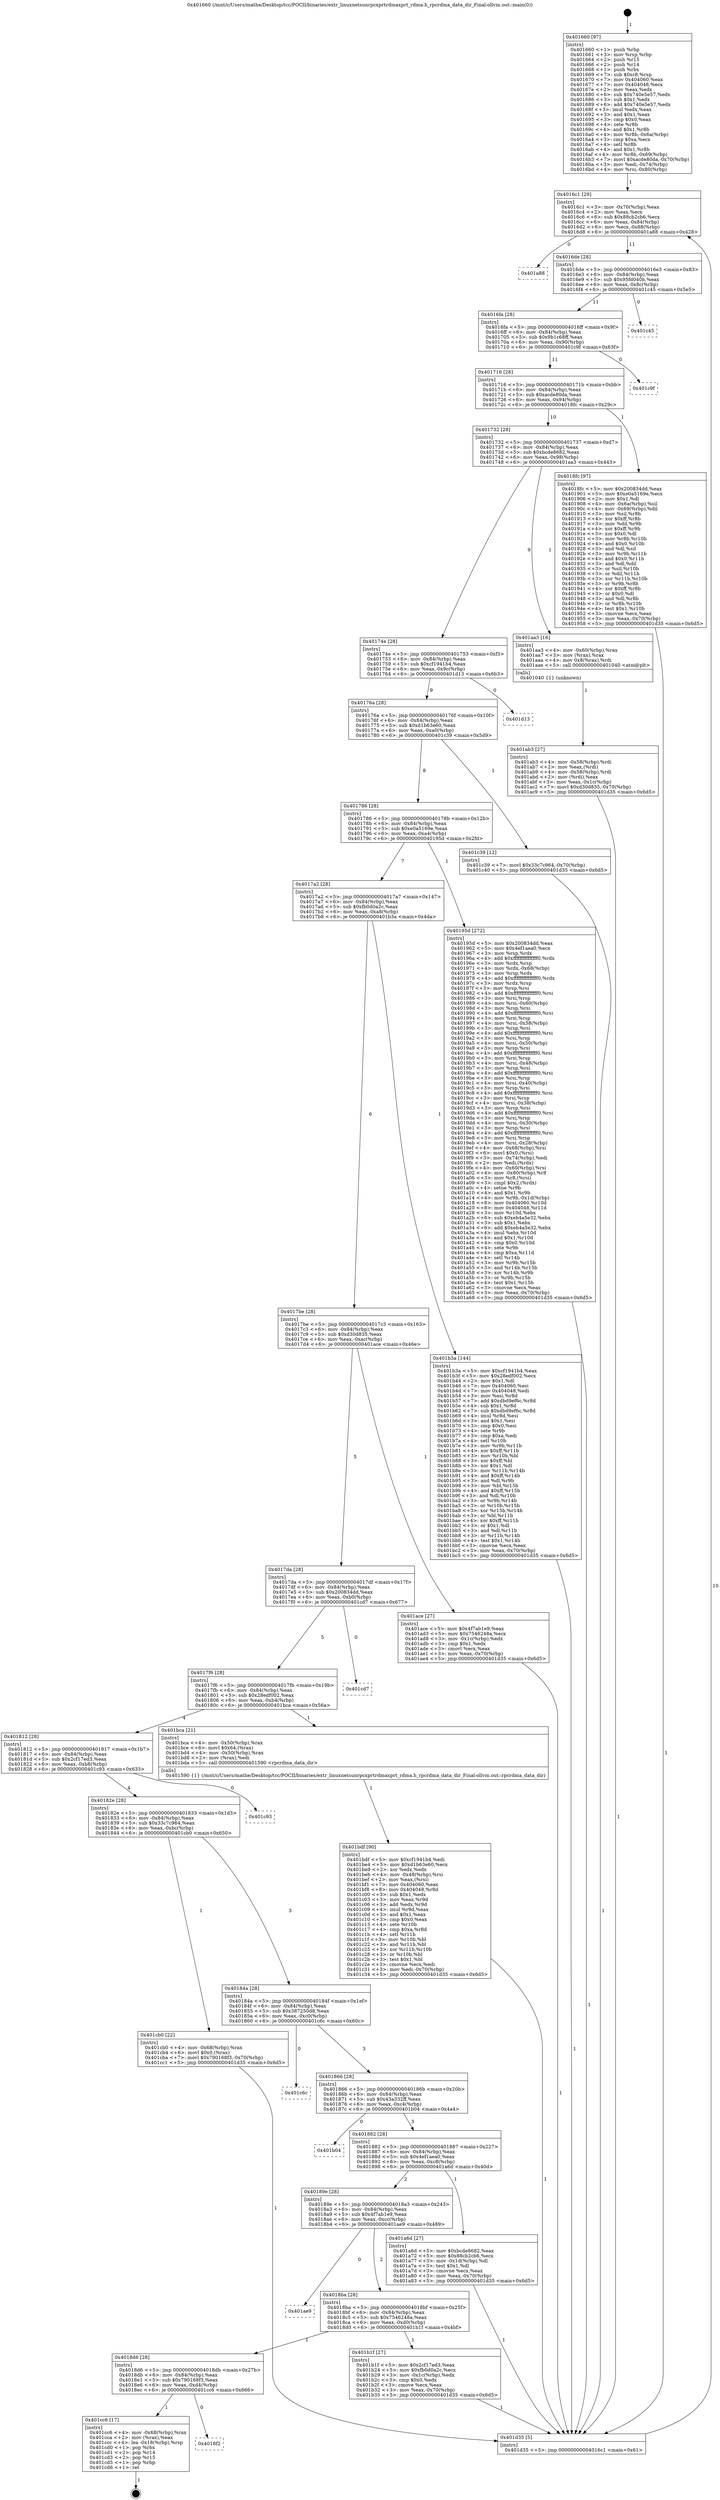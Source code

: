digraph "0x401660" {
  label = "0x401660 (/mnt/c/Users/mathe/Desktop/tcc/POCII/binaries/extr_linuxnetsunrpcxprtrdmaxprt_rdma.h_rpcrdma_data_dir_Final-ollvm.out::main(0))"
  labelloc = "t"
  node[shape=record]

  Entry [label="",width=0.3,height=0.3,shape=circle,fillcolor=black,style=filled]
  "0x4016c1" [label="{
     0x4016c1 [29]\l
     | [instrs]\l
     &nbsp;&nbsp;0x4016c1 \<+3\>: mov -0x70(%rbp),%eax\l
     &nbsp;&nbsp;0x4016c4 \<+2\>: mov %eax,%ecx\l
     &nbsp;&nbsp;0x4016c6 \<+6\>: sub $0x88cb2cb6,%ecx\l
     &nbsp;&nbsp;0x4016cc \<+6\>: mov %eax,-0x84(%rbp)\l
     &nbsp;&nbsp;0x4016d2 \<+6\>: mov %ecx,-0x88(%rbp)\l
     &nbsp;&nbsp;0x4016d8 \<+6\>: je 0000000000401a88 \<main+0x428\>\l
  }"]
  "0x401a88" [label="{
     0x401a88\l
  }", style=dashed]
  "0x4016de" [label="{
     0x4016de [28]\l
     | [instrs]\l
     &nbsp;&nbsp;0x4016de \<+5\>: jmp 00000000004016e3 \<main+0x83\>\l
     &nbsp;&nbsp;0x4016e3 \<+6\>: mov -0x84(%rbp),%eax\l
     &nbsp;&nbsp;0x4016e9 \<+5\>: sub $0x95fd040b,%eax\l
     &nbsp;&nbsp;0x4016ee \<+6\>: mov %eax,-0x8c(%rbp)\l
     &nbsp;&nbsp;0x4016f4 \<+6\>: je 0000000000401c45 \<main+0x5e5\>\l
  }"]
  Exit [label="",width=0.3,height=0.3,shape=circle,fillcolor=black,style=filled,peripheries=2]
  "0x401c45" [label="{
     0x401c45\l
  }", style=dashed]
  "0x4016fa" [label="{
     0x4016fa [28]\l
     | [instrs]\l
     &nbsp;&nbsp;0x4016fa \<+5\>: jmp 00000000004016ff \<main+0x9f\>\l
     &nbsp;&nbsp;0x4016ff \<+6\>: mov -0x84(%rbp),%eax\l
     &nbsp;&nbsp;0x401705 \<+5\>: sub $0x9b1c68ff,%eax\l
     &nbsp;&nbsp;0x40170a \<+6\>: mov %eax,-0x90(%rbp)\l
     &nbsp;&nbsp;0x401710 \<+6\>: je 0000000000401c9f \<main+0x63f\>\l
  }"]
  "0x4018f2" [label="{
     0x4018f2\l
  }", style=dashed]
  "0x401c9f" [label="{
     0x401c9f\l
  }", style=dashed]
  "0x401716" [label="{
     0x401716 [28]\l
     | [instrs]\l
     &nbsp;&nbsp;0x401716 \<+5\>: jmp 000000000040171b \<main+0xbb\>\l
     &nbsp;&nbsp;0x40171b \<+6\>: mov -0x84(%rbp),%eax\l
     &nbsp;&nbsp;0x401721 \<+5\>: sub $0xacde80da,%eax\l
     &nbsp;&nbsp;0x401726 \<+6\>: mov %eax,-0x94(%rbp)\l
     &nbsp;&nbsp;0x40172c \<+6\>: je 00000000004018fc \<main+0x29c\>\l
  }"]
  "0x401cc6" [label="{
     0x401cc6 [17]\l
     | [instrs]\l
     &nbsp;&nbsp;0x401cc6 \<+4\>: mov -0x68(%rbp),%rax\l
     &nbsp;&nbsp;0x401cca \<+2\>: mov (%rax),%eax\l
     &nbsp;&nbsp;0x401ccc \<+4\>: lea -0x18(%rbp),%rsp\l
     &nbsp;&nbsp;0x401cd0 \<+1\>: pop %rbx\l
     &nbsp;&nbsp;0x401cd1 \<+2\>: pop %r14\l
     &nbsp;&nbsp;0x401cd3 \<+2\>: pop %r15\l
     &nbsp;&nbsp;0x401cd5 \<+1\>: pop %rbp\l
     &nbsp;&nbsp;0x401cd6 \<+1\>: ret\l
  }"]
  "0x4018fc" [label="{
     0x4018fc [97]\l
     | [instrs]\l
     &nbsp;&nbsp;0x4018fc \<+5\>: mov $0x200834dd,%eax\l
     &nbsp;&nbsp;0x401901 \<+5\>: mov $0xe0a5169e,%ecx\l
     &nbsp;&nbsp;0x401906 \<+2\>: mov $0x1,%dl\l
     &nbsp;&nbsp;0x401908 \<+4\>: mov -0x6a(%rbp),%sil\l
     &nbsp;&nbsp;0x40190c \<+4\>: mov -0x69(%rbp),%dil\l
     &nbsp;&nbsp;0x401910 \<+3\>: mov %sil,%r8b\l
     &nbsp;&nbsp;0x401913 \<+4\>: xor $0xff,%r8b\l
     &nbsp;&nbsp;0x401917 \<+3\>: mov %dil,%r9b\l
     &nbsp;&nbsp;0x40191a \<+4\>: xor $0xff,%r9b\l
     &nbsp;&nbsp;0x40191e \<+3\>: xor $0x0,%dl\l
     &nbsp;&nbsp;0x401921 \<+3\>: mov %r8b,%r10b\l
     &nbsp;&nbsp;0x401924 \<+4\>: and $0x0,%r10b\l
     &nbsp;&nbsp;0x401928 \<+3\>: and %dl,%sil\l
     &nbsp;&nbsp;0x40192b \<+3\>: mov %r9b,%r11b\l
     &nbsp;&nbsp;0x40192e \<+4\>: and $0x0,%r11b\l
     &nbsp;&nbsp;0x401932 \<+3\>: and %dl,%dil\l
     &nbsp;&nbsp;0x401935 \<+3\>: or %sil,%r10b\l
     &nbsp;&nbsp;0x401938 \<+3\>: or %dil,%r11b\l
     &nbsp;&nbsp;0x40193b \<+3\>: xor %r11b,%r10b\l
     &nbsp;&nbsp;0x40193e \<+3\>: or %r9b,%r8b\l
     &nbsp;&nbsp;0x401941 \<+4\>: xor $0xff,%r8b\l
     &nbsp;&nbsp;0x401945 \<+3\>: or $0x0,%dl\l
     &nbsp;&nbsp;0x401948 \<+3\>: and %dl,%r8b\l
     &nbsp;&nbsp;0x40194b \<+3\>: or %r8b,%r10b\l
     &nbsp;&nbsp;0x40194e \<+4\>: test $0x1,%r10b\l
     &nbsp;&nbsp;0x401952 \<+3\>: cmovne %ecx,%eax\l
     &nbsp;&nbsp;0x401955 \<+3\>: mov %eax,-0x70(%rbp)\l
     &nbsp;&nbsp;0x401958 \<+5\>: jmp 0000000000401d35 \<main+0x6d5\>\l
  }"]
  "0x401732" [label="{
     0x401732 [28]\l
     | [instrs]\l
     &nbsp;&nbsp;0x401732 \<+5\>: jmp 0000000000401737 \<main+0xd7\>\l
     &nbsp;&nbsp;0x401737 \<+6\>: mov -0x84(%rbp),%eax\l
     &nbsp;&nbsp;0x40173d \<+5\>: sub $0xbcde8682,%eax\l
     &nbsp;&nbsp;0x401742 \<+6\>: mov %eax,-0x98(%rbp)\l
     &nbsp;&nbsp;0x401748 \<+6\>: je 0000000000401aa3 \<main+0x443\>\l
  }"]
  "0x401d35" [label="{
     0x401d35 [5]\l
     | [instrs]\l
     &nbsp;&nbsp;0x401d35 \<+5\>: jmp 00000000004016c1 \<main+0x61\>\l
  }"]
  "0x401660" [label="{
     0x401660 [97]\l
     | [instrs]\l
     &nbsp;&nbsp;0x401660 \<+1\>: push %rbp\l
     &nbsp;&nbsp;0x401661 \<+3\>: mov %rsp,%rbp\l
     &nbsp;&nbsp;0x401664 \<+2\>: push %r15\l
     &nbsp;&nbsp;0x401666 \<+2\>: push %r14\l
     &nbsp;&nbsp;0x401668 \<+1\>: push %rbx\l
     &nbsp;&nbsp;0x401669 \<+7\>: sub $0xc8,%rsp\l
     &nbsp;&nbsp;0x401670 \<+7\>: mov 0x404060,%eax\l
     &nbsp;&nbsp;0x401677 \<+7\>: mov 0x404048,%ecx\l
     &nbsp;&nbsp;0x40167e \<+2\>: mov %eax,%edx\l
     &nbsp;&nbsp;0x401680 \<+6\>: sub $0x740e5e57,%edx\l
     &nbsp;&nbsp;0x401686 \<+3\>: sub $0x1,%edx\l
     &nbsp;&nbsp;0x401689 \<+6\>: add $0x740e5e57,%edx\l
     &nbsp;&nbsp;0x40168f \<+3\>: imul %edx,%eax\l
     &nbsp;&nbsp;0x401692 \<+3\>: and $0x1,%eax\l
     &nbsp;&nbsp;0x401695 \<+3\>: cmp $0x0,%eax\l
     &nbsp;&nbsp;0x401698 \<+4\>: sete %r8b\l
     &nbsp;&nbsp;0x40169c \<+4\>: and $0x1,%r8b\l
     &nbsp;&nbsp;0x4016a0 \<+4\>: mov %r8b,-0x6a(%rbp)\l
     &nbsp;&nbsp;0x4016a4 \<+3\>: cmp $0xa,%ecx\l
     &nbsp;&nbsp;0x4016a7 \<+4\>: setl %r8b\l
     &nbsp;&nbsp;0x4016ab \<+4\>: and $0x1,%r8b\l
     &nbsp;&nbsp;0x4016af \<+4\>: mov %r8b,-0x69(%rbp)\l
     &nbsp;&nbsp;0x4016b3 \<+7\>: movl $0xacde80da,-0x70(%rbp)\l
     &nbsp;&nbsp;0x4016ba \<+3\>: mov %edi,-0x74(%rbp)\l
     &nbsp;&nbsp;0x4016bd \<+4\>: mov %rsi,-0x80(%rbp)\l
  }"]
  "0x401bdf" [label="{
     0x401bdf [90]\l
     | [instrs]\l
     &nbsp;&nbsp;0x401bdf \<+5\>: mov $0xcf1941b4,%edi\l
     &nbsp;&nbsp;0x401be4 \<+5\>: mov $0xd1b63e60,%ecx\l
     &nbsp;&nbsp;0x401be9 \<+2\>: xor %edx,%edx\l
     &nbsp;&nbsp;0x401beb \<+4\>: mov -0x48(%rbp),%rsi\l
     &nbsp;&nbsp;0x401bef \<+2\>: mov %eax,(%rsi)\l
     &nbsp;&nbsp;0x401bf1 \<+7\>: mov 0x404060,%eax\l
     &nbsp;&nbsp;0x401bf8 \<+8\>: mov 0x404048,%r8d\l
     &nbsp;&nbsp;0x401c00 \<+3\>: sub $0x1,%edx\l
     &nbsp;&nbsp;0x401c03 \<+3\>: mov %eax,%r9d\l
     &nbsp;&nbsp;0x401c06 \<+3\>: add %edx,%r9d\l
     &nbsp;&nbsp;0x401c09 \<+4\>: imul %r9d,%eax\l
     &nbsp;&nbsp;0x401c0d \<+3\>: and $0x1,%eax\l
     &nbsp;&nbsp;0x401c10 \<+3\>: cmp $0x0,%eax\l
     &nbsp;&nbsp;0x401c13 \<+4\>: sete %r10b\l
     &nbsp;&nbsp;0x401c17 \<+4\>: cmp $0xa,%r8d\l
     &nbsp;&nbsp;0x401c1b \<+4\>: setl %r11b\l
     &nbsp;&nbsp;0x401c1f \<+3\>: mov %r10b,%bl\l
     &nbsp;&nbsp;0x401c22 \<+3\>: and %r11b,%bl\l
     &nbsp;&nbsp;0x401c25 \<+3\>: xor %r11b,%r10b\l
     &nbsp;&nbsp;0x401c28 \<+3\>: or %r10b,%bl\l
     &nbsp;&nbsp;0x401c2b \<+3\>: test $0x1,%bl\l
     &nbsp;&nbsp;0x401c2e \<+3\>: cmovne %ecx,%edi\l
     &nbsp;&nbsp;0x401c31 \<+3\>: mov %edi,-0x70(%rbp)\l
     &nbsp;&nbsp;0x401c34 \<+5\>: jmp 0000000000401d35 \<main+0x6d5\>\l
  }"]
  "0x401aa3" [label="{
     0x401aa3 [16]\l
     | [instrs]\l
     &nbsp;&nbsp;0x401aa3 \<+4\>: mov -0x60(%rbp),%rax\l
     &nbsp;&nbsp;0x401aa7 \<+3\>: mov (%rax),%rax\l
     &nbsp;&nbsp;0x401aaa \<+4\>: mov 0x8(%rax),%rdi\l
     &nbsp;&nbsp;0x401aae \<+5\>: call 0000000000401040 \<atoi@plt\>\l
     | [calls]\l
     &nbsp;&nbsp;0x401040 \{1\} (unknown)\l
  }"]
  "0x40174e" [label="{
     0x40174e [28]\l
     | [instrs]\l
     &nbsp;&nbsp;0x40174e \<+5\>: jmp 0000000000401753 \<main+0xf3\>\l
     &nbsp;&nbsp;0x401753 \<+6\>: mov -0x84(%rbp),%eax\l
     &nbsp;&nbsp;0x401759 \<+5\>: sub $0xcf1941b4,%eax\l
     &nbsp;&nbsp;0x40175e \<+6\>: mov %eax,-0x9c(%rbp)\l
     &nbsp;&nbsp;0x401764 \<+6\>: je 0000000000401d13 \<main+0x6b3\>\l
  }"]
  "0x4018d6" [label="{
     0x4018d6 [28]\l
     | [instrs]\l
     &nbsp;&nbsp;0x4018d6 \<+5\>: jmp 00000000004018db \<main+0x27b\>\l
     &nbsp;&nbsp;0x4018db \<+6\>: mov -0x84(%rbp),%eax\l
     &nbsp;&nbsp;0x4018e1 \<+5\>: sub $0x790168f3,%eax\l
     &nbsp;&nbsp;0x4018e6 \<+6\>: mov %eax,-0xd4(%rbp)\l
     &nbsp;&nbsp;0x4018ec \<+6\>: je 0000000000401cc6 \<main+0x666\>\l
  }"]
  "0x401d13" [label="{
     0x401d13\l
  }", style=dashed]
  "0x40176a" [label="{
     0x40176a [28]\l
     | [instrs]\l
     &nbsp;&nbsp;0x40176a \<+5\>: jmp 000000000040176f \<main+0x10f\>\l
     &nbsp;&nbsp;0x40176f \<+6\>: mov -0x84(%rbp),%eax\l
     &nbsp;&nbsp;0x401775 \<+5\>: sub $0xd1b63e60,%eax\l
     &nbsp;&nbsp;0x40177a \<+6\>: mov %eax,-0xa0(%rbp)\l
     &nbsp;&nbsp;0x401780 \<+6\>: je 0000000000401c39 \<main+0x5d9\>\l
  }"]
  "0x401b1f" [label="{
     0x401b1f [27]\l
     | [instrs]\l
     &nbsp;&nbsp;0x401b1f \<+5\>: mov $0x2cf17ed3,%eax\l
     &nbsp;&nbsp;0x401b24 \<+5\>: mov $0xfb0d0a2c,%ecx\l
     &nbsp;&nbsp;0x401b29 \<+3\>: mov -0x1c(%rbp),%edx\l
     &nbsp;&nbsp;0x401b2c \<+3\>: cmp $0x0,%edx\l
     &nbsp;&nbsp;0x401b2f \<+3\>: cmove %ecx,%eax\l
     &nbsp;&nbsp;0x401b32 \<+3\>: mov %eax,-0x70(%rbp)\l
     &nbsp;&nbsp;0x401b35 \<+5\>: jmp 0000000000401d35 \<main+0x6d5\>\l
  }"]
  "0x401c39" [label="{
     0x401c39 [12]\l
     | [instrs]\l
     &nbsp;&nbsp;0x401c39 \<+7\>: movl $0x33c7c964,-0x70(%rbp)\l
     &nbsp;&nbsp;0x401c40 \<+5\>: jmp 0000000000401d35 \<main+0x6d5\>\l
  }"]
  "0x401786" [label="{
     0x401786 [28]\l
     | [instrs]\l
     &nbsp;&nbsp;0x401786 \<+5\>: jmp 000000000040178b \<main+0x12b\>\l
     &nbsp;&nbsp;0x40178b \<+6\>: mov -0x84(%rbp),%eax\l
     &nbsp;&nbsp;0x401791 \<+5\>: sub $0xe0a5169e,%eax\l
     &nbsp;&nbsp;0x401796 \<+6\>: mov %eax,-0xa4(%rbp)\l
     &nbsp;&nbsp;0x40179c \<+6\>: je 000000000040195d \<main+0x2fd\>\l
  }"]
  "0x4018ba" [label="{
     0x4018ba [28]\l
     | [instrs]\l
     &nbsp;&nbsp;0x4018ba \<+5\>: jmp 00000000004018bf \<main+0x25f\>\l
     &nbsp;&nbsp;0x4018bf \<+6\>: mov -0x84(%rbp),%eax\l
     &nbsp;&nbsp;0x4018c5 \<+5\>: sub $0x7546248a,%eax\l
     &nbsp;&nbsp;0x4018ca \<+6\>: mov %eax,-0xd0(%rbp)\l
     &nbsp;&nbsp;0x4018d0 \<+6\>: je 0000000000401b1f \<main+0x4bf\>\l
  }"]
  "0x40195d" [label="{
     0x40195d [272]\l
     | [instrs]\l
     &nbsp;&nbsp;0x40195d \<+5\>: mov $0x200834dd,%eax\l
     &nbsp;&nbsp;0x401962 \<+5\>: mov $0x4ef1aea0,%ecx\l
     &nbsp;&nbsp;0x401967 \<+3\>: mov %rsp,%rdx\l
     &nbsp;&nbsp;0x40196a \<+4\>: add $0xfffffffffffffff0,%rdx\l
     &nbsp;&nbsp;0x40196e \<+3\>: mov %rdx,%rsp\l
     &nbsp;&nbsp;0x401971 \<+4\>: mov %rdx,-0x68(%rbp)\l
     &nbsp;&nbsp;0x401975 \<+3\>: mov %rsp,%rdx\l
     &nbsp;&nbsp;0x401978 \<+4\>: add $0xfffffffffffffff0,%rdx\l
     &nbsp;&nbsp;0x40197c \<+3\>: mov %rdx,%rsp\l
     &nbsp;&nbsp;0x40197f \<+3\>: mov %rsp,%rsi\l
     &nbsp;&nbsp;0x401982 \<+4\>: add $0xfffffffffffffff0,%rsi\l
     &nbsp;&nbsp;0x401986 \<+3\>: mov %rsi,%rsp\l
     &nbsp;&nbsp;0x401989 \<+4\>: mov %rsi,-0x60(%rbp)\l
     &nbsp;&nbsp;0x40198d \<+3\>: mov %rsp,%rsi\l
     &nbsp;&nbsp;0x401990 \<+4\>: add $0xfffffffffffffff0,%rsi\l
     &nbsp;&nbsp;0x401994 \<+3\>: mov %rsi,%rsp\l
     &nbsp;&nbsp;0x401997 \<+4\>: mov %rsi,-0x58(%rbp)\l
     &nbsp;&nbsp;0x40199b \<+3\>: mov %rsp,%rsi\l
     &nbsp;&nbsp;0x40199e \<+4\>: add $0xfffffffffffffff0,%rsi\l
     &nbsp;&nbsp;0x4019a2 \<+3\>: mov %rsi,%rsp\l
     &nbsp;&nbsp;0x4019a5 \<+4\>: mov %rsi,-0x50(%rbp)\l
     &nbsp;&nbsp;0x4019a9 \<+3\>: mov %rsp,%rsi\l
     &nbsp;&nbsp;0x4019ac \<+4\>: add $0xfffffffffffffff0,%rsi\l
     &nbsp;&nbsp;0x4019b0 \<+3\>: mov %rsi,%rsp\l
     &nbsp;&nbsp;0x4019b3 \<+4\>: mov %rsi,-0x48(%rbp)\l
     &nbsp;&nbsp;0x4019b7 \<+3\>: mov %rsp,%rsi\l
     &nbsp;&nbsp;0x4019ba \<+4\>: add $0xfffffffffffffff0,%rsi\l
     &nbsp;&nbsp;0x4019be \<+3\>: mov %rsi,%rsp\l
     &nbsp;&nbsp;0x4019c1 \<+4\>: mov %rsi,-0x40(%rbp)\l
     &nbsp;&nbsp;0x4019c5 \<+3\>: mov %rsp,%rsi\l
     &nbsp;&nbsp;0x4019c8 \<+4\>: add $0xfffffffffffffff0,%rsi\l
     &nbsp;&nbsp;0x4019cc \<+3\>: mov %rsi,%rsp\l
     &nbsp;&nbsp;0x4019cf \<+4\>: mov %rsi,-0x38(%rbp)\l
     &nbsp;&nbsp;0x4019d3 \<+3\>: mov %rsp,%rsi\l
     &nbsp;&nbsp;0x4019d6 \<+4\>: add $0xfffffffffffffff0,%rsi\l
     &nbsp;&nbsp;0x4019da \<+3\>: mov %rsi,%rsp\l
     &nbsp;&nbsp;0x4019dd \<+4\>: mov %rsi,-0x30(%rbp)\l
     &nbsp;&nbsp;0x4019e1 \<+3\>: mov %rsp,%rsi\l
     &nbsp;&nbsp;0x4019e4 \<+4\>: add $0xfffffffffffffff0,%rsi\l
     &nbsp;&nbsp;0x4019e8 \<+3\>: mov %rsi,%rsp\l
     &nbsp;&nbsp;0x4019eb \<+4\>: mov %rsi,-0x28(%rbp)\l
     &nbsp;&nbsp;0x4019ef \<+4\>: mov -0x68(%rbp),%rsi\l
     &nbsp;&nbsp;0x4019f3 \<+6\>: movl $0x0,(%rsi)\l
     &nbsp;&nbsp;0x4019f9 \<+3\>: mov -0x74(%rbp),%edi\l
     &nbsp;&nbsp;0x4019fc \<+2\>: mov %edi,(%rdx)\l
     &nbsp;&nbsp;0x4019fe \<+4\>: mov -0x60(%rbp),%rsi\l
     &nbsp;&nbsp;0x401a02 \<+4\>: mov -0x80(%rbp),%r8\l
     &nbsp;&nbsp;0x401a06 \<+3\>: mov %r8,(%rsi)\l
     &nbsp;&nbsp;0x401a09 \<+3\>: cmpl $0x2,(%rdx)\l
     &nbsp;&nbsp;0x401a0c \<+4\>: setne %r9b\l
     &nbsp;&nbsp;0x401a10 \<+4\>: and $0x1,%r9b\l
     &nbsp;&nbsp;0x401a14 \<+4\>: mov %r9b,-0x1d(%rbp)\l
     &nbsp;&nbsp;0x401a18 \<+8\>: mov 0x404060,%r10d\l
     &nbsp;&nbsp;0x401a20 \<+8\>: mov 0x404048,%r11d\l
     &nbsp;&nbsp;0x401a28 \<+3\>: mov %r10d,%ebx\l
     &nbsp;&nbsp;0x401a2b \<+6\>: sub $0xeb4a5e32,%ebx\l
     &nbsp;&nbsp;0x401a31 \<+3\>: sub $0x1,%ebx\l
     &nbsp;&nbsp;0x401a34 \<+6\>: add $0xeb4a5e32,%ebx\l
     &nbsp;&nbsp;0x401a3a \<+4\>: imul %ebx,%r10d\l
     &nbsp;&nbsp;0x401a3e \<+4\>: and $0x1,%r10d\l
     &nbsp;&nbsp;0x401a42 \<+4\>: cmp $0x0,%r10d\l
     &nbsp;&nbsp;0x401a46 \<+4\>: sete %r9b\l
     &nbsp;&nbsp;0x401a4a \<+4\>: cmp $0xa,%r11d\l
     &nbsp;&nbsp;0x401a4e \<+4\>: setl %r14b\l
     &nbsp;&nbsp;0x401a52 \<+3\>: mov %r9b,%r15b\l
     &nbsp;&nbsp;0x401a55 \<+3\>: and %r14b,%r15b\l
     &nbsp;&nbsp;0x401a58 \<+3\>: xor %r14b,%r9b\l
     &nbsp;&nbsp;0x401a5b \<+3\>: or %r9b,%r15b\l
     &nbsp;&nbsp;0x401a5e \<+4\>: test $0x1,%r15b\l
     &nbsp;&nbsp;0x401a62 \<+3\>: cmovne %ecx,%eax\l
     &nbsp;&nbsp;0x401a65 \<+3\>: mov %eax,-0x70(%rbp)\l
     &nbsp;&nbsp;0x401a68 \<+5\>: jmp 0000000000401d35 \<main+0x6d5\>\l
  }"]
  "0x4017a2" [label="{
     0x4017a2 [28]\l
     | [instrs]\l
     &nbsp;&nbsp;0x4017a2 \<+5\>: jmp 00000000004017a7 \<main+0x147\>\l
     &nbsp;&nbsp;0x4017a7 \<+6\>: mov -0x84(%rbp),%eax\l
     &nbsp;&nbsp;0x4017ad \<+5\>: sub $0xfb0d0a2c,%eax\l
     &nbsp;&nbsp;0x4017b2 \<+6\>: mov %eax,-0xa8(%rbp)\l
     &nbsp;&nbsp;0x4017b8 \<+6\>: je 0000000000401b3a \<main+0x4da\>\l
  }"]
  "0x401ae9" [label="{
     0x401ae9\l
  }", style=dashed]
  "0x401ab3" [label="{
     0x401ab3 [27]\l
     | [instrs]\l
     &nbsp;&nbsp;0x401ab3 \<+4\>: mov -0x58(%rbp),%rdi\l
     &nbsp;&nbsp;0x401ab7 \<+2\>: mov %eax,(%rdi)\l
     &nbsp;&nbsp;0x401ab9 \<+4\>: mov -0x58(%rbp),%rdi\l
     &nbsp;&nbsp;0x401abd \<+2\>: mov (%rdi),%eax\l
     &nbsp;&nbsp;0x401abf \<+3\>: mov %eax,-0x1c(%rbp)\l
     &nbsp;&nbsp;0x401ac2 \<+7\>: movl $0xd30d835,-0x70(%rbp)\l
     &nbsp;&nbsp;0x401ac9 \<+5\>: jmp 0000000000401d35 \<main+0x6d5\>\l
  }"]
  "0x401b3a" [label="{
     0x401b3a [144]\l
     | [instrs]\l
     &nbsp;&nbsp;0x401b3a \<+5\>: mov $0xcf1941b4,%eax\l
     &nbsp;&nbsp;0x401b3f \<+5\>: mov $0x28edf002,%ecx\l
     &nbsp;&nbsp;0x401b44 \<+2\>: mov $0x1,%dl\l
     &nbsp;&nbsp;0x401b46 \<+7\>: mov 0x404060,%esi\l
     &nbsp;&nbsp;0x401b4d \<+7\>: mov 0x404048,%edi\l
     &nbsp;&nbsp;0x401b54 \<+3\>: mov %esi,%r8d\l
     &nbsp;&nbsp;0x401b57 \<+7\>: add $0xdbd9ef6c,%r8d\l
     &nbsp;&nbsp;0x401b5e \<+4\>: sub $0x1,%r8d\l
     &nbsp;&nbsp;0x401b62 \<+7\>: sub $0xdbd9ef6c,%r8d\l
     &nbsp;&nbsp;0x401b69 \<+4\>: imul %r8d,%esi\l
     &nbsp;&nbsp;0x401b6d \<+3\>: and $0x1,%esi\l
     &nbsp;&nbsp;0x401b70 \<+3\>: cmp $0x0,%esi\l
     &nbsp;&nbsp;0x401b73 \<+4\>: sete %r9b\l
     &nbsp;&nbsp;0x401b77 \<+3\>: cmp $0xa,%edi\l
     &nbsp;&nbsp;0x401b7a \<+4\>: setl %r10b\l
     &nbsp;&nbsp;0x401b7e \<+3\>: mov %r9b,%r11b\l
     &nbsp;&nbsp;0x401b81 \<+4\>: xor $0xff,%r11b\l
     &nbsp;&nbsp;0x401b85 \<+3\>: mov %r10b,%bl\l
     &nbsp;&nbsp;0x401b88 \<+3\>: xor $0xff,%bl\l
     &nbsp;&nbsp;0x401b8b \<+3\>: xor $0x1,%dl\l
     &nbsp;&nbsp;0x401b8e \<+3\>: mov %r11b,%r14b\l
     &nbsp;&nbsp;0x401b91 \<+4\>: and $0xff,%r14b\l
     &nbsp;&nbsp;0x401b95 \<+3\>: and %dl,%r9b\l
     &nbsp;&nbsp;0x401b98 \<+3\>: mov %bl,%r15b\l
     &nbsp;&nbsp;0x401b9b \<+4\>: and $0xff,%r15b\l
     &nbsp;&nbsp;0x401b9f \<+3\>: and %dl,%r10b\l
     &nbsp;&nbsp;0x401ba2 \<+3\>: or %r9b,%r14b\l
     &nbsp;&nbsp;0x401ba5 \<+3\>: or %r10b,%r15b\l
     &nbsp;&nbsp;0x401ba8 \<+3\>: xor %r15b,%r14b\l
     &nbsp;&nbsp;0x401bab \<+3\>: or %bl,%r11b\l
     &nbsp;&nbsp;0x401bae \<+4\>: xor $0xff,%r11b\l
     &nbsp;&nbsp;0x401bb2 \<+3\>: or $0x1,%dl\l
     &nbsp;&nbsp;0x401bb5 \<+3\>: and %dl,%r11b\l
     &nbsp;&nbsp;0x401bb8 \<+3\>: or %r11b,%r14b\l
     &nbsp;&nbsp;0x401bbb \<+4\>: test $0x1,%r14b\l
     &nbsp;&nbsp;0x401bbf \<+3\>: cmovne %ecx,%eax\l
     &nbsp;&nbsp;0x401bc2 \<+3\>: mov %eax,-0x70(%rbp)\l
     &nbsp;&nbsp;0x401bc5 \<+5\>: jmp 0000000000401d35 \<main+0x6d5\>\l
  }"]
  "0x4017be" [label="{
     0x4017be [28]\l
     | [instrs]\l
     &nbsp;&nbsp;0x4017be \<+5\>: jmp 00000000004017c3 \<main+0x163\>\l
     &nbsp;&nbsp;0x4017c3 \<+6\>: mov -0x84(%rbp),%eax\l
     &nbsp;&nbsp;0x4017c9 \<+5\>: sub $0xd30d835,%eax\l
     &nbsp;&nbsp;0x4017ce \<+6\>: mov %eax,-0xac(%rbp)\l
     &nbsp;&nbsp;0x4017d4 \<+6\>: je 0000000000401ace \<main+0x46e\>\l
  }"]
  "0x40189e" [label="{
     0x40189e [28]\l
     | [instrs]\l
     &nbsp;&nbsp;0x40189e \<+5\>: jmp 00000000004018a3 \<main+0x243\>\l
     &nbsp;&nbsp;0x4018a3 \<+6\>: mov -0x84(%rbp),%eax\l
     &nbsp;&nbsp;0x4018a9 \<+5\>: sub $0x4f7ab1e9,%eax\l
     &nbsp;&nbsp;0x4018ae \<+6\>: mov %eax,-0xcc(%rbp)\l
     &nbsp;&nbsp;0x4018b4 \<+6\>: je 0000000000401ae9 \<main+0x489\>\l
  }"]
  "0x401ace" [label="{
     0x401ace [27]\l
     | [instrs]\l
     &nbsp;&nbsp;0x401ace \<+5\>: mov $0x4f7ab1e9,%eax\l
     &nbsp;&nbsp;0x401ad3 \<+5\>: mov $0x7546248a,%ecx\l
     &nbsp;&nbsp;0x401ad8 \<+3\>: mov -0x1c(%rbp),%edx\l
     &nbsp;&nbsp;0x401adb \<+3\>: cmp $0x1,%edx\l
     &nbsp;&nbsp;0x401ade \<+3\>: cmovl %ecx,%eax\l
     &nbsp;&nbsp;0x401ae1 \<+3\>: mov %eax,-0x70(%rbp)\l
     &nbsp;&nbsp;0x401ae4 \<+5\>: jmp 0000000000401d35 \<main+0x6d5\>\l
  }"]
  "0x4017da" [label="{
     0x4017da [28]\l
     | [instrs]\l
     &nbsp;&nbsp;0x4017da \<+5\>: jmp 00000000004017df \<main+0x17f\>\l
     &nbsp;&nbsp;0x4017df \<+6\>: mov -0x84(%rbp),%eax\l
     &nbsp;&nbsp;0x4017e5 \<+5\>: sub $0x200834dd,%eax\l
     &nbsp;&nbsp;0x4017ea \<+6\>: mov %eax,-0xb0(%rbp)\l
     &nbsp;&nbsp;0x4017f0 \<+6\>: je 0000000000401cd7 \<main+0x677\>\l
  }"]
  "0x401a6d" [label="{
     0x401a6d [27]\l
     | [instrs]\l
     &nbsp;&nbsp;0x401a6d \<+5\>: mov $0xbcde8682,%eax\l
     &nbsp;&nbsp;0x401a72 \<+5\>: mov $0x88cb2cb6,%ecx\l
     &nbsp;&nbsp;0x401a77 \<+3\>: mov -0x1d(%rbp),%dl\l
     &nbsp;&nbsp;0x401a7a \<+3\>: test $0x1,%dl\l
     &nbsp;&nbsp;0x401a7d \<+3\>: cmovne %ecx,%eax\l
     &nbsp;&nbsp;0x401a80 \<+3\>: mov %eax,-0x70(%rbp)\l
     &nbsp;&nbsp;0x401a83 \<+5\>: jmp 0000000000401d35 \<main+0x6d5\>\l
  }"]
  "0x401cd7" [label="{
     0x401cd7\l
  }", style=dashed]
  "0x4017f6" [label="{
     0x4017f6 [28]\l
     | [instrs]\l
     &nbsp;&nbsp;0x4017f6 \<+5\>: jmp 00000000004017fb \<main+0x19b\>\l
     &nbsp;&nbsp;0x4017fb \<+6\>: mov -0x84(%rbp),%eax\l
     &nbsp;&nbsp;0x401801 \<+5\>: sub $0x28edf002,%eax\l
     &nbsp;&nbsp;0x401806 \<+6\>: mov %eax,-0xb4(%rbp)\l
     &nbsp;&nbsp;0x40180c \<+6\>: je 0000000000401bca \<main+0x56a\>\l
  }"]
  "0x401882" [label="{
     0x401882 [28]\l
     | [instrs]\l
     &nbsp;&nbsp;0x401882 \<+5\>: jmp 0000000000401887 \<main+0x227\>\l
     &nbsp;&nbsp;0x401887 \<+6\>: mov -0x84(%rbp),%eax\l
     &nbsp;&nbsp;0x40188d \<+5\>: sub $0x4ef1aea0,%eax\l
     &nbsp;&nbsp;0x401892 \<+6\>: mov %eax,-0xc8(%rbp)\l
     &nbsp;&nbsp;0x401898 \<+6\>: je 0000000000401a6d \<main+0x40d\>\l
  }"]
  "0x401bca" [label="{
     0x401bca [21]\l
     | [instrs]\l
     &nbsp;&nbsp;0x401bca \<+4\>: mov -0x50(%rbp),%rax\l
     &nbsp;&nbsp;0x401bce \<+6\>: movl $0x64,(%rax)\l
     &nbsp;&nbsp;0x401bd4 \<+4\>: mov -0x50(%rbp),%rax\l
     &nbsp;&nbsp;0x401bd8 \<+2\>: mov (%rax),%edi\l
     &nbsp;&nbsp;0x401bda \<+5\>: call 0000000000401590 \<rpcrdma_data_dir\>\l
     | [calls]\l
     &nbsp;&nbsp;0x401590 \{1\} (/mnt/c/Users/mathe/Desktop/tcc/POCII/binaries/extr_linuxnetsunrpcxprtrdmaxprt_rdma.h_rpcrdma_data_dir_Final-ollvm.out::rpcrdma_data_dir)\l
  }"]
  "0x401812" [label="{
     0x401812 [28]\l
     | [instrs]\l
     &nbsp;&nbsp;0x401812 \<+5\>: jmp 0000000000401817 \<main+0x1b7\>\l
     &nbsp;&nbsp;0x401817 \<+6\>: mov -0x84(%rbp),%eax\l
     &nbsp;&nbsp;0x40181d \<+5\>: sub $0x2cf17ed3,%eax\l
     &nbsp;&nbsp;0x401822 \<+6\>: mov %eax,-0xb8(%rbp)\l
     &nbsp;&nbsp;0x401828 \<+6\>: je 0000000000401c93 \<main+0x633\>\l
  }"]
  "0x401b04" [label="{
     0x401b04\l
  }", style=dashed]
  "0x401c93" [label="{
     0x401c93\l
  }", style=dashed]
  "0x40182e" [label="{
     0x40182e [28]\l
     | [instrs]\l
     &nbsp;&nbsp;0x40182e \<+5\>: jmp 0000000000401833 \<main+0x1d3\>\l
     &nbsp;&nbsp;0x401833 \<+6\>: mov -0x84(%rbp),%eax\l
     &nbsp;&nbsp;0x401839 \<+5\>: sub $0x33c7c964,%eax\l
     &nbsp;&nbsp;0x40183e \<+6\>: mov %eax,-0xbc(%rbp)\l
     &nbsp;&nbsp;0x401844 \<+6\>: je 0000000000401cb0 \<main+0x650\>\l
  }"]
  "0x401866" [label="{
     0x401866 [28]\l
     | [instrs]\l
     &nbsp;&nbsp;0x401866 \<+5\>: jmp 000000000040186b \<main+0x20b\>\l
     &nbsp;&nbsp;0x40186b \<+6\>: mov -0x84(%rbp),%eax\l
     &nbsp;&nbsp;0x401871 \<+5\>: sub $0x43a332ff,%eax\l
     &nbsp;&nbsp;0x401876 \<+6\>: mov %eax,-0xc4(%rbp)\l
     &nbsp;&nbsp;0x40187c \<+6\>: je 0000000000401b04 \<main+0x4a4\>\l
  }"]
  "0x401cb0" [label="{
     0x401cb0 [22]\l
     | [instrs]\l
     &nbsp;&nbsp;0x401cb0 \<+4\>: mov -0x68(%rbp),%rax\l
     &nbsp;&nbsp;0x401cb4 \<+6\>: movl $0x0,(%rax)\l
     &nbsp;&nbsp;0x401cba \<+7\>: movl $0x790168f3,-0x70(%rbp)\l
     &nbsp;&nbsp;0x401cc1 \<+5\>: jmp 0000000000401d35 \<main+0x6d5\>\l
  }"]
  "0x40184a" [label="{
     0x40184a [28]\l
     | [instrs]\l
     &nbsp;&nbsp;0x40184a \<+5\>: jmp 000000000040184f \<main+0x1ef\>\l
     &nbsp;&nbsp;0x40184f \<+6\>: mov -0x84(%rbp),%eax\l
     &nbsp;&nbsp;0x401855 \<+5\>: sub $0x387250d8,%eax\l
     &nbsp;&nbsp;0x40185a \<+6\>: mov %eax,-0xc0(%rbp)\l
     &nbsp;&nbsp;0x401860 \<+6\>: je 0000000000401c6c \<main+0x60c\>\l
  }"]
  "0x401c6c" [label="{
     0x401c6c\l
  }", style=dashed]
  Entry -> "0x401660" [label=" 1"]
  "0x4016c1" -> "0x401a88" [label=" 0"]
  "0x4016c1" -> "0x4016de" [label=" 11"]
  "0x401cc6" -> Exit [label=" 1"]
  "0x4016de" -> "0x401c45" [label=" 0"]
  "0x4016de" -> "0x4016fa" [label=" 11"]
  "0x4018d6" -> "0x4018f2" [label=" 0"]
  "0x4016fa" -> "0x401c9f" [label=" 0"]
  "0x4016fa" -> "0x401716" [label=" 11"]
  "0x4018d6" -> "0x401cc6" [label=" 1"]
  "0x401716" -> "0x4018fc" [label=" 1"]
  "0x401716" -> "0x401732" [label=" 10"]
  "0x4018fc" -> "0x401d35" [label=" 1"]
  "0x401660" -> "0x4016c1" [label=" 1"]
  "0x401d35" -> "0x4016c1" [label=" 10"]
  "0x401cb0" -> "0x401d35" [label=" 1"]
  "0x401732" -> "0x401aa3" [label=" 1"]
  "0x401732" -> "0x40174e" [label=" 9"]
  "0x401c39" -> "0x401d35" [label=" 1"]
  "0x40174e" -> "0x401d13" [label=" 0"]
  "0x40174e" -> "0x40176a" [label=" 9"]
  "0x401bdf" -> "0x401d35" [label=" 1"]
  "0x40176a" -> "0x401c39" [label=" 1"]
  "0x40176a" -> "0x401786" [label=" 8"]
  "0x401bca" -> "0x401bdf" [label=" 1"]
  "0x401786" -> "0x40195d" [label=" 1"]
  "0x401786" -> "0x4017a2" [label=" 7"]
  "0x401b1f" -> "0x401d35" [label=" 1"]
  "0x40195d" -> "0x401d35" [label=" 1"]
  "0x4018ba" -> "0x4018d6" [label=" 1"]
  "0x4017a2" -> "0x401b3a" [label=" 1"]
  "0x4017a2" -> "0x4017be" [label=" 6"]
  "0x401b3a" -> "0x401d35" [label=" 1"]
  "0x4017be" -> "0x401ace" [label=" 1"]
  "0x4017be" -> "0x4017da" [label=" 5"]
  "0x40189e" -> "0x4018ba" [label=" 2"]
  "0x4017da" -> "0x401cd7" [label=" 0"]
  "0x4017da" -> "0x4017f6" [label=" 5"]
  "0x40189e" -> "0x401ae9" [label=" 0"]
  "0x4017f6" -> "0x401bca" [label=" 1"]
  "0x4017f6" -> "0x401812" [label=" 4"]
  "0x401ace" -> "0x401d35" [label=" 1"]
  "0x401812" -> "0x401c93" [label=" 0"]
  "0x401812" -> "0x40182e" [label=" 4"]
  "0x401ab3" -> "0x401d35" [label=" 1"]
  "0x40182e" -> "0x401cb0" [label=" 1"]
  "0x40182e" -> "0x40184a" [label=" 3"]
  "0x401a6d" -> "0x401d35" [label=" 1"]
  "0x40184a" -> "0x401c6c" [label=" 0"]
  "0x40184a" -> "0x401866" [label=" 3"]
  "0x401aa3" -> "0x401ab3" [label=" 1"]
  "0x401866" -> "0x401b04" [label=" 0"]
  "0x401866" -> "0x401882" [label=" 3"]
  "0x4018ba" -> "0x401b1f" [label=" 1"]
  "0x401882" -> "0x401a6d" [label=" 1"]
  "0x401882" -> "0x40189e" [label=" 2"]
}
